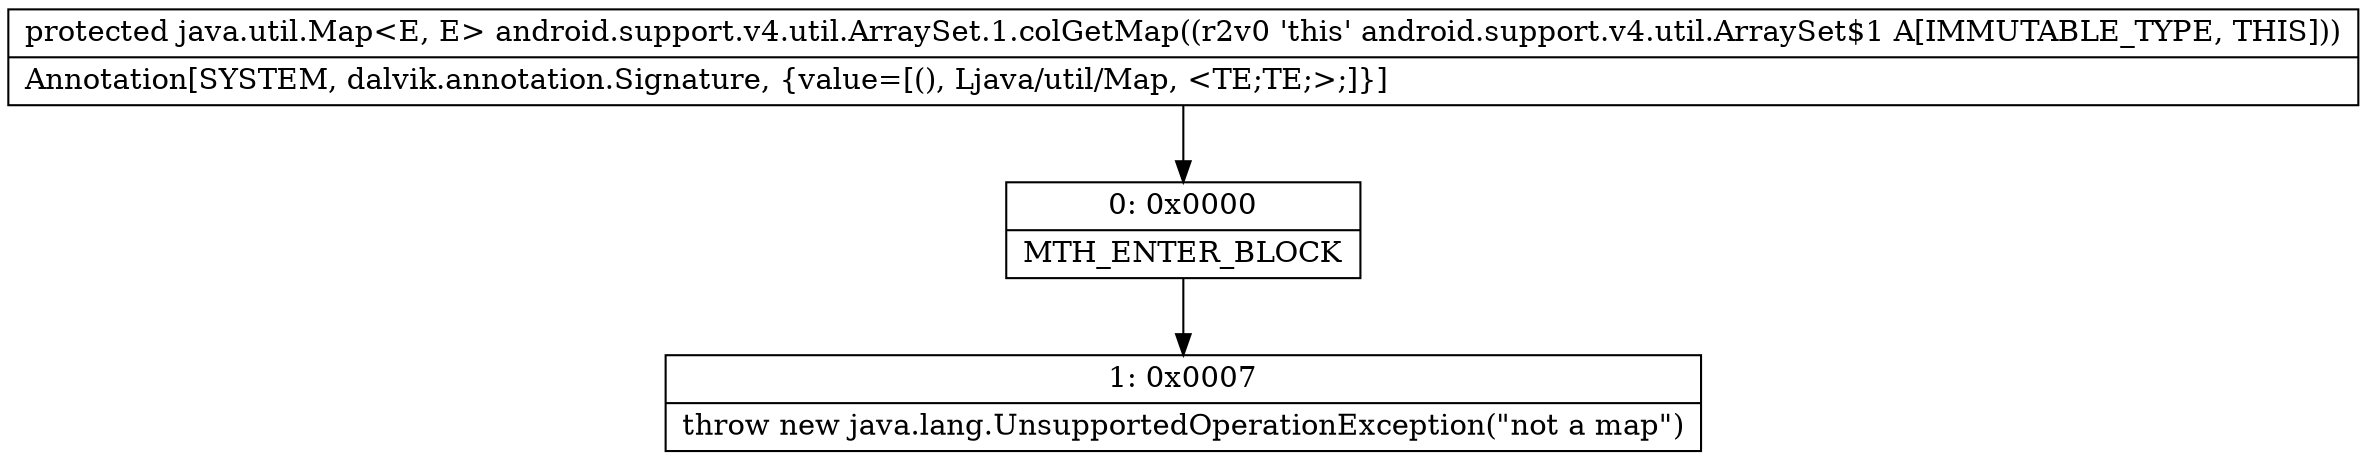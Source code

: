 digraph "CFG forandroid.support.v4.util.ArraySet.1.colGetMap()Ljava\/util\/Map;" {
Node_0 [shape=record,label="{0\:\ 0x0000|MTH_ENTER_BLOCK\l}"];
Node_1 [shape=record,label="{1\:\ 0x0007|throw new java.lang.UnsupportedOperationException(\"not a map\")\l}"];
MethodNode[shape=record,label="{protected java.util.Map\<E, E\> android.support.v4.util.ArraySet.1.colGetMap((r2v0 'this' android.support.v4.util.ArraySet$1 A[IMMUTABLE_TYPE, THIS]))  | Annotation[SYSTEM, dalvik.annotation.Signature, \{value=[(), Ljava\/util\/Map, \<TE;TE;\>;]\}]\l}"];
MethodNode -> Node_0;
Node_0 -> Node_1;
}

